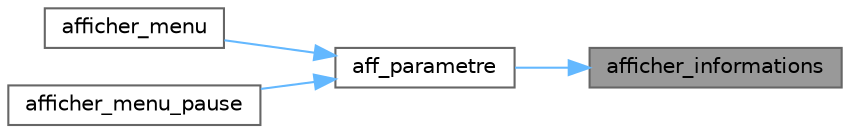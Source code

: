 digraph "afficher_informations"
{
 // LATEX_PDF_SIZE
  bgcolor="transparent";
  edge [fontname=Helvetica,fontsize=10,labelfontname=Helvetica,labelfontsize=10];
  node [fontname=Helvetica,fontsize=10,shape=box,height=0.2,width=0.4];
  rankdir="RL";
  Node1 [id="Node000001",label="afficher_informations",height=0.2,width=0.4,color="gray40", fillcolor="grey60", style="filled", fontcolor="black",tooltip="Affiche un écran d'informations sur les contrôles du jeu."];
  Node1 -> Node2 [id="edge4_Node000001_Node000002",dir="back",color="steelblue1",style="solid",tooltip=" "];
  Node2 [id="Node000002",label="aff_parametre",height=0.2,width=0.4,color="grey40", fillcolor="white", style="filled",URL="$menu_8c.html#af33efca11c59a833339ea201bd4fb9d4",tooltip="Affiche l'écran des paramètres généraux du jeu avec les options Informations, Réglage et Retour."];
  Node2 -> Node3 [id="edge5_Node000002_Node000003",dir="back",color="steelblue1",style="solid",tooltip=" "];
  Node3 [id="Node000003",label="afficher_menu",height=0.2,width=0.4,color="grey40", fillcolor="white", style="filled",URL="$menu_8c.html#a0225d24e9d0ffd7af10183134ff4f229",tooltip="Affiche le menu principal du jeu, permettant au joueur de démarrer, régler les paramètres ou quitter."];
  Node2 -> Node4 [id="edge6_Node000002_Node000004",dir="back",color="steelblue1",style="solid",tooltip=" "];
  Node4 [id="Node000004",label="afficher_menu_pause",height=0.2,width=0.4,color="grey40", fillcolor="white", style="filled",URL="$menu_8c.html#a98de4f1f9f962af528305e0d3e88d9da",tooltip="Affiche le menu pause du jeu avec les options Reprendre, Paramètres et Accueil."];
}
